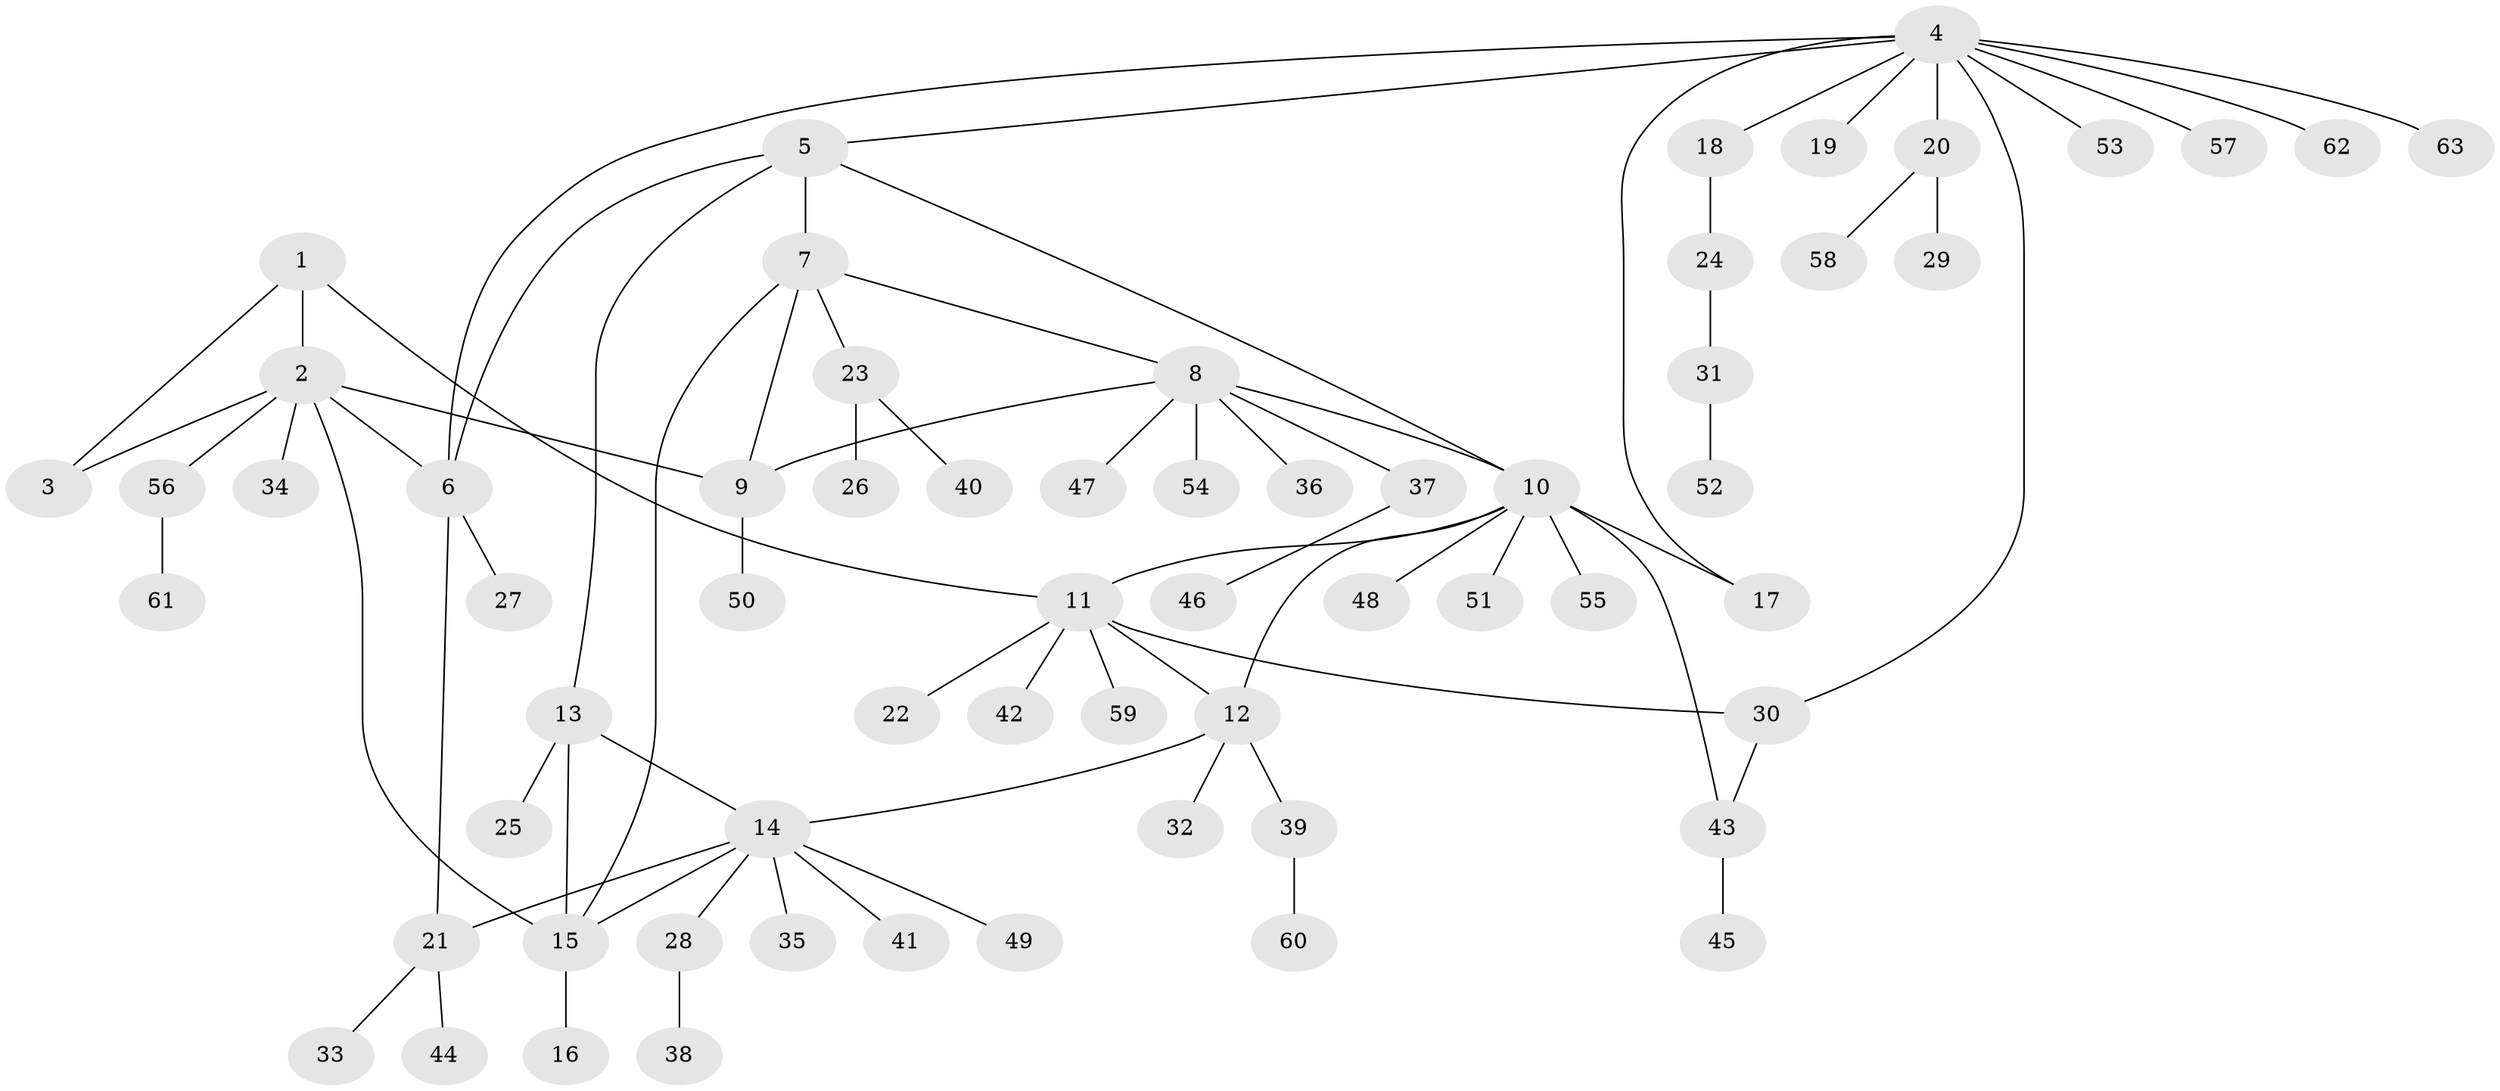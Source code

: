 // Generated by graph-tools (version 1.1) at 2025/11/02/27/25 16:11:36]
// undirected, 63 vertices, 77 edges
graph export_dot {
graph [start="1"]
  node [color=gray90,style=filled];
  1;
  2;
  3;
  4;
  5;
  6;
  7;
  8;
  9;
  10;
  11;
  12;
  13;
  14;
  15;
  16;
  17;
  18;
  19;
  20;
  21;
  22;
  23;
  24;
  25;
  26;
  27;
  28;
  29;
  30;
  31;
  32;
  33;
  34;
  35;
  36;
  37;
  38;
  39;
  40;
  41;
  42;
  43;
  44;
  45;
  46;
  47;
  48;
  49;
  50;
  51;
  52;
  53;
  54;
  55;
  56;
  57;
  58;
  59;
  60;
  61;
  62;
  63;
  1 -- 2;
  1 -- 3;
  1 -- 11;
  2 -- 3;
  2 -- 6;
  2 -- 9;
  2 -- 15;
  2 -- 34;
  2 -- 56;
  4 -- 5;
  4 -- 6;
  4 -- 17;
  4 -- 18;
  4 -- 19;
  4 -- 20;
  4 -- 30;
  4 -- 53;
  4 -- 57;
  4 -- 62;
  4 -- 63;
  5 -- 6;
  5 -- 7;
  5 -- 10;
  5 -- 13;
  6 -- 21;
  6 -- 27;
  7 -- 8;
  7 -- 9;
  7 -- 15;
  7 -- 23;
  8 -- 9;
  8 -- 10;
  8 -- 36;
  8 -- 37;
  8 -- 47;
  8 -- 54;
  9 -- 50;
  10 -- 11;
  10 -- 12;
  10 -- 17;
  10 -- 43;
  10 -- 48;
  10 -- 51;
  10 -- 55;
  11 -- 12;
  11 -- 22;
  11 -- 30;
  11 -- 42;
  11 -- 59;
  12 -- 14;
  12 -- 32;
  12 -- 39;
  13 -- 14;
  13 -- 15;
  13 -- 25;
  14 -- 15;
  14 -- 21;
  14 -- 28;
  14 -- 35;
  14 -- 41;
  14 -- 49;
  15 -- 16;
  18 -- 24;
  20 -- 29;
  20 -- 58;
  21 -- 33;
  21 -- 44;
  23 -- 26;
  23 -- 40;
  24 -- 31;
  28 -- 38;
  30 -- 43;
  31 -- 52;
  37 -- 46;
  39 -- 60;
  43 -- 45;
  56 -- 61;
}
